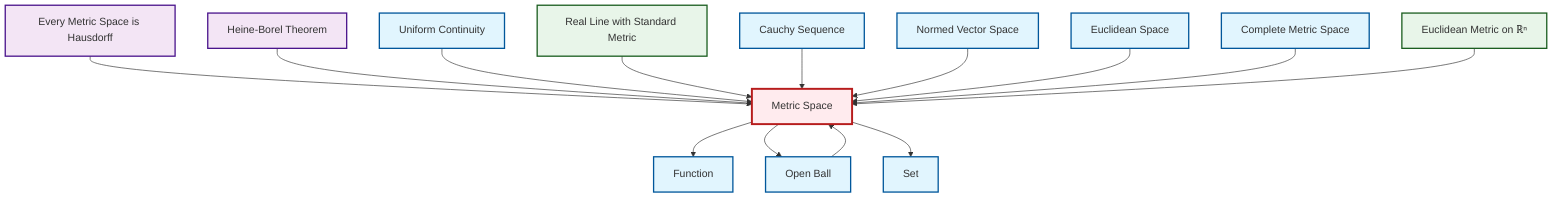 graph TD
    classDef definition fill:#e1f5fe,stroke:#01579b,stroke-width:2px
    classDef theorem fill:#f3e5f5,stroke:#4a148c,stroke-width:2px
    classDef axiom fill:#fff3e0,stroke:#e65100,stroke-width:2px
    classDef example fill:#e8f5e9,stroke:#1b5e20,stroke-width:2px
    classDef current fill:#ffebee,stroke:#b71c1c,stroke-width:3px
    ex-euclidean-metric["Euclidean Metric on ℝⁿ"]:::example
    ex-real-line-metric["Real Line with Standard Metric"]:::example
    thm-metric-hausdorff["Every Metric Space is Hausdorff"]:::theorem
    def-euclidean-space["Euclidean Space"]:::definition
    thm-heine-borel["Heine-Borel Theorem"]:::theorem
    def-uniform-continuity["Uniform Continuity"]:::definition
    def-normed-vector-space["Normed Vector Space"]:::definition
    def-set["Set"]:::definition
    def-metric-space["Metric Space"]:::definition
    def-complete-metric-space["Complete Metric Space"]:::definition
    def-function["Function"]:::definition
    def-cauchy-sequence["Cauchy Sequence"]:::definition
    def-open-ball["Open Ball"]:::definition
    def-metric-space --> def-function
    def-metric-space --> def-open-ball
    thm-metric-hausdorff --> def-metric-space
    thm-heine-borel --> def-metric-space
    def-uniform-continuity --> def-metric-space
    def-metric-space --> def-set
    ex-real-line-metric --> def-metric-space
    def-cauchy-sequence --> def-metric-space
    def-normed-vector-space --> def-metric-space
    def-euclidean-space --> def-metric-space
    def-complete-metric-space --> def-metric-space
    def-open-ball --> def-metric-space
    ex-euclidean-metric --> def-metric-space
    class def-metric-space current